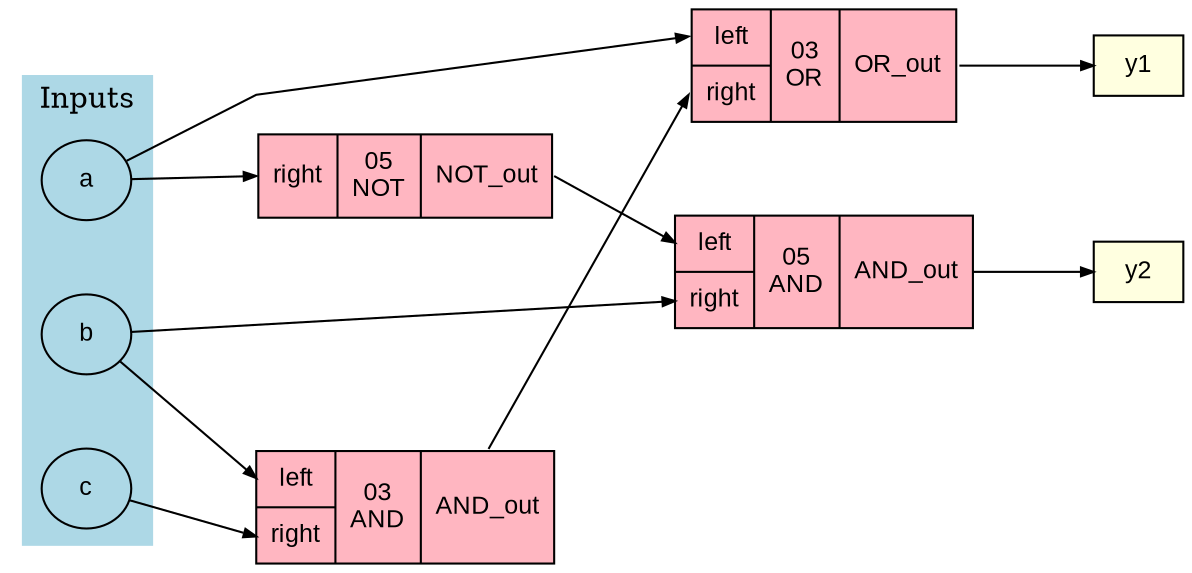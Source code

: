 digraph simple_precedence {
	graph [concentrate=false dpi=300 nodesep=0.5 ordering=out rankdir=LR ranksep=0.8 splines=polyline]
	node [fillcolor=white fontname=Arial fontsize=12 height=0.4 margin=0.1 penwidth=1.0 shape=record style=filled width=0.6]
	edge [arrowhead=normal arrowsize=0.6 fontname=Arial fontsize=10 penwidth=1.0]
	a [label=a fillcolor=lightblue shape=ellipse style=filled]
	b [label=b fillcolor=lightblue shape=ellipse style=filled]
	c [label=c fillcolor=lightblue shape=ellipse style=filled]
	y1 [label=y1 fillcolor=lightyellow shape=box style=filled]
	y2 [label=y2 fillcolor=lightyellow shape=box style=filled]
	op_AND_03 [label="{{<A> left|<B> right}|{03\nAND}|<out> AND_out}" fillcolor=lightpink shape=record style=filled]
	b -> op_AND_03:A
	c -> op_AND_03:B
	op_OR_02 [label="{{<A> left|<B> right}|{03\nOR}|<out> OR_out}" fillcolor=lightpink shape=record style=filled]
	a -> op_OR_02:A
	op_AND_03:out -> op_OR_02:B
	op_OR_02:out -> y1
	op_NOT_05 [label="{{<A> right}|{05\nNOT}|<out> NOT_out}" fillcolor=lightpink shape=record style=filled]
	a -> op_NOT_05:A
	op_AND_04 [label="{{<A> left|<B> right}|{05\nAND}|<out> AND_out}" fillcolor=lightpink shape=record style=filled]
	op_NOT_05:out -> op_AND_04:A
	b -> op_AND_04:B
	op_AND_04:out -> y2
	subgraph cluster_inputs {
		color=lightblue label=Inputs rank=source style=filled
		a
		b
		c
	}
}
